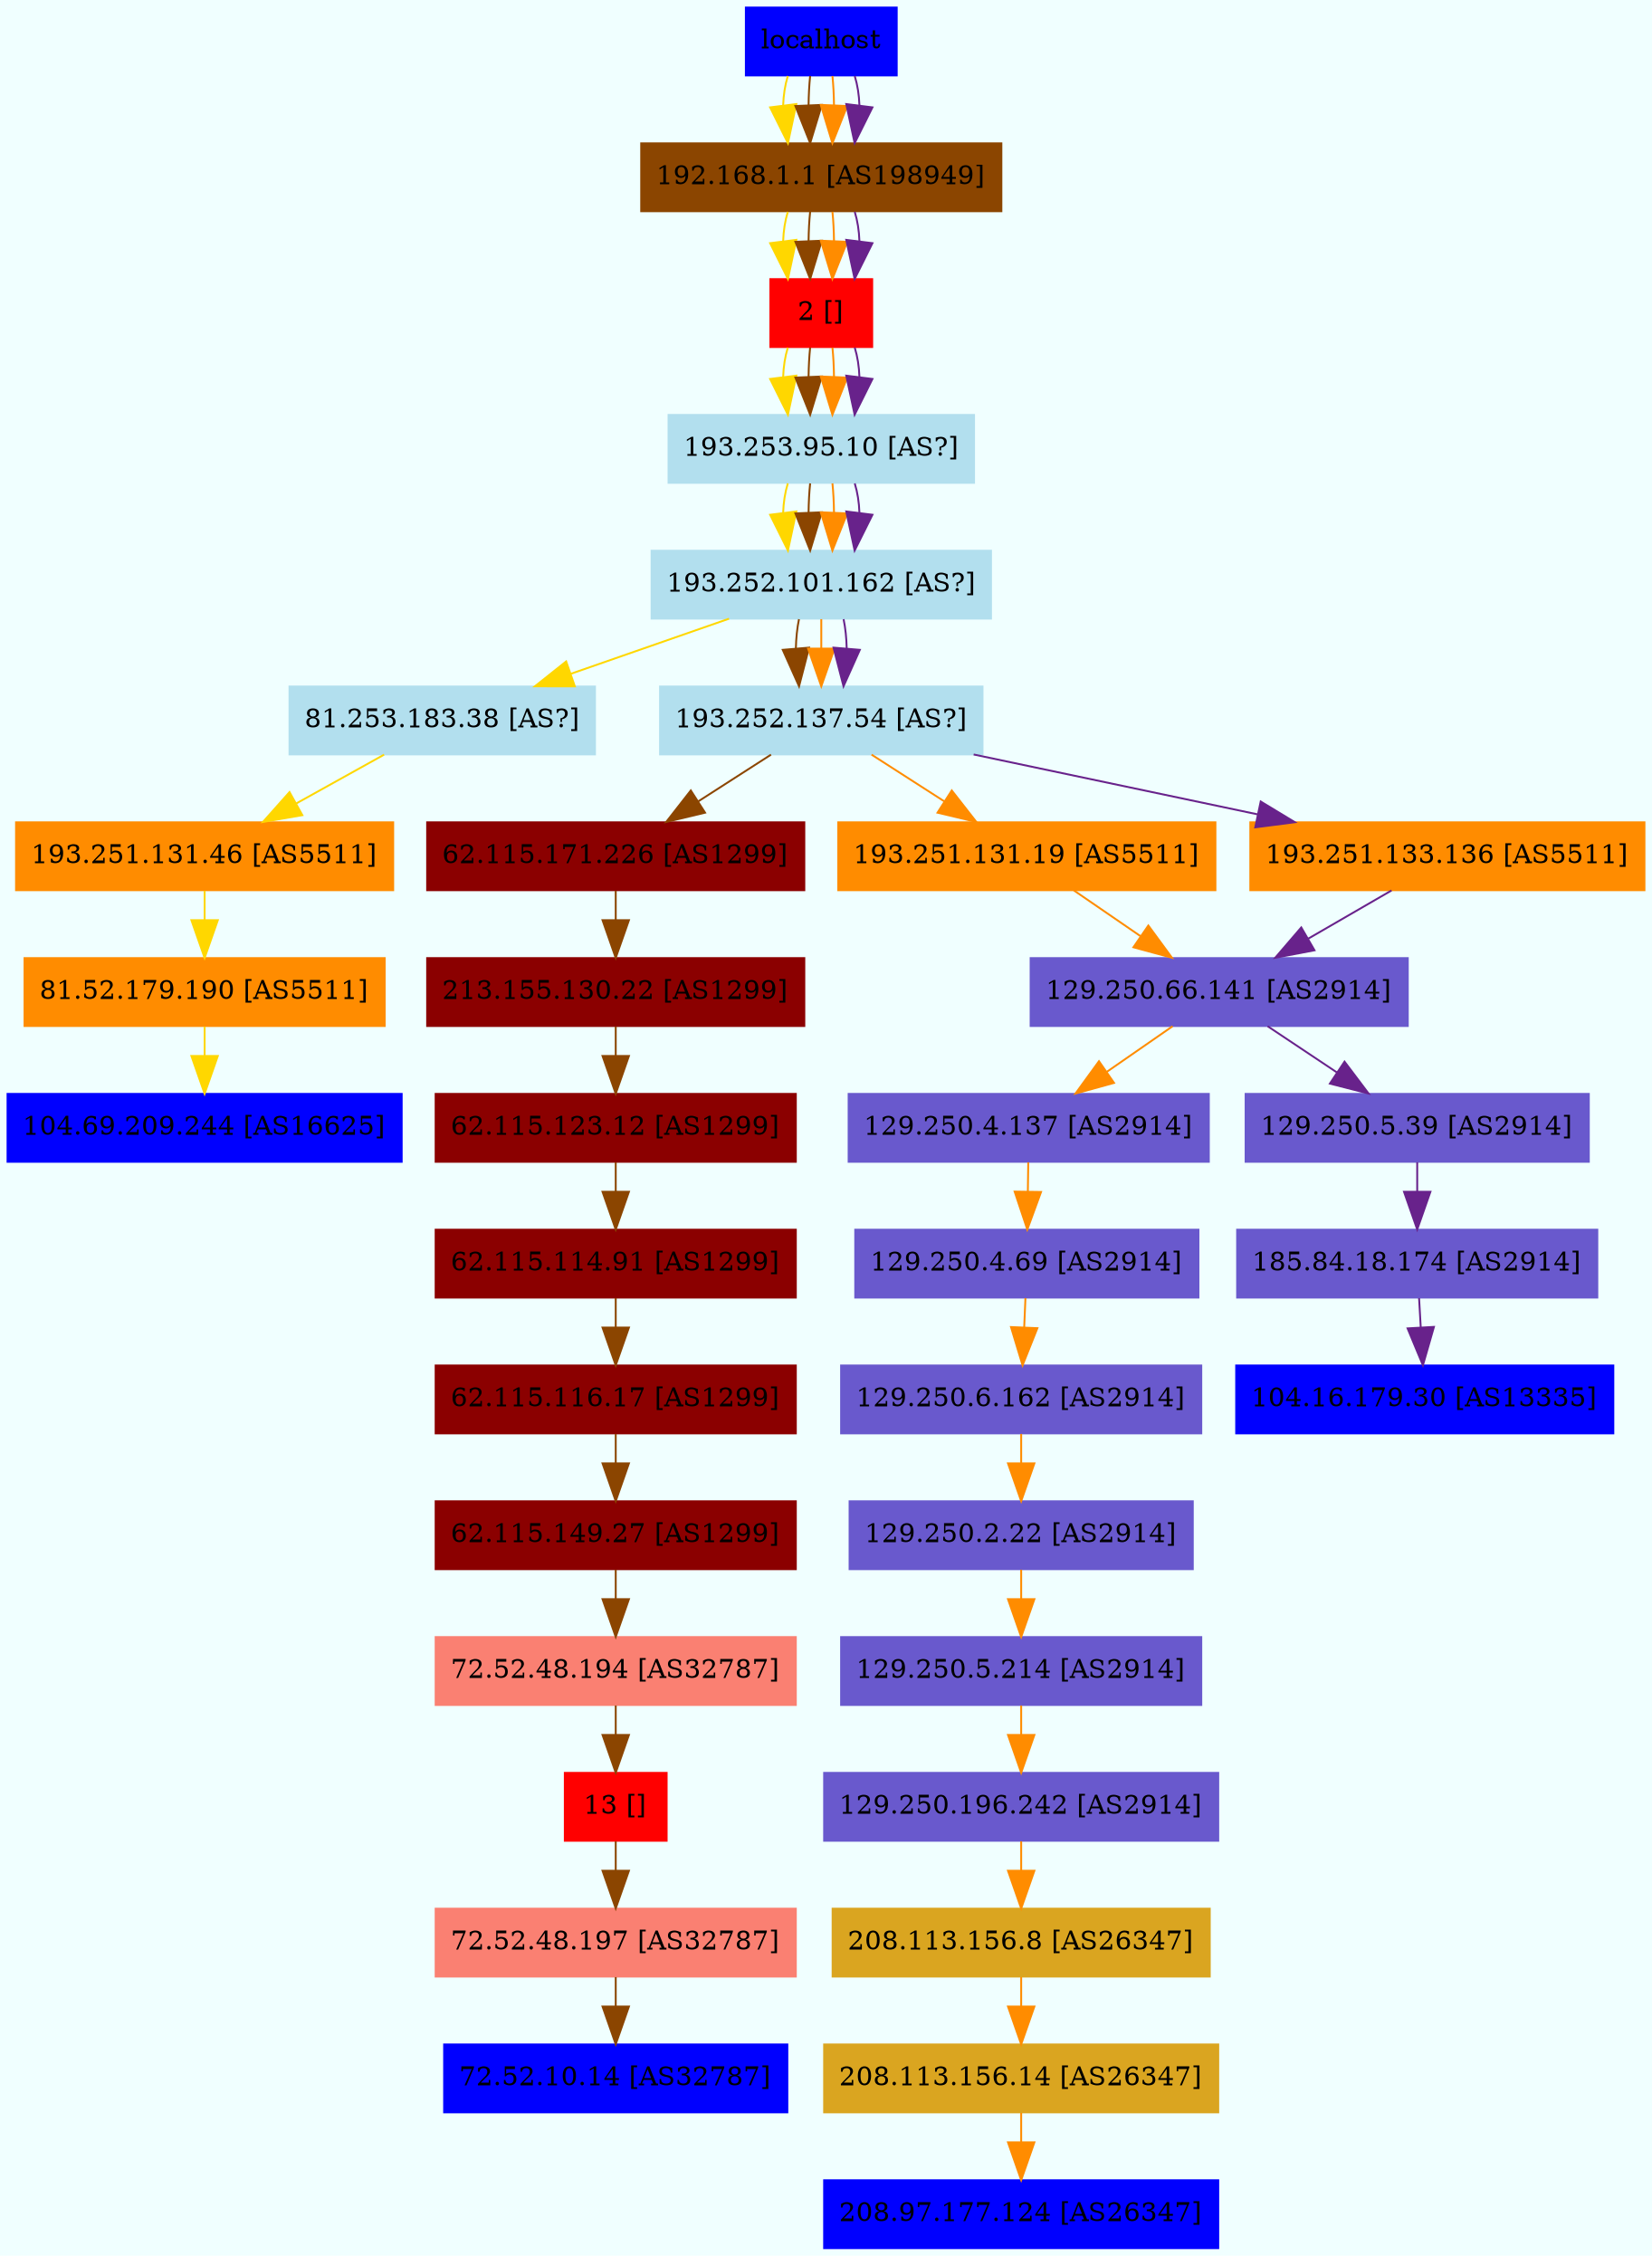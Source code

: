 digraph NetMap{
	bgcolor=azure;
	node [shape=box, color=lightblue2, style=filled];
	edge [arrowsize=2, color=gold];
	localhost [color=blue]
	localhost -> "192.168.1.1 [AS198949]";"192.168.1.1 [AS198949]" [color=darkorange4];
	"192.168.1.1 [AS198949]" -> "2 []";"2 []" [color=red];
	"2 []" -> "193.253.95.10 [AS?]";"193.253.95.10 [AS?]" [color=lightblue2];
	"193.253.95.10 [AS?]" -> "193.252.101.162 [AS?]";"193.252.101.162 [AS?]" [color=lightblue2];
	"193.252.101.162 [AS?]" -> "81.253.183.38 [AS?]";"81.253.183.38 [AS?]" [color=lightblue2];
	"81.253.183.38 [AS?]" -> "193.251.131.46 [AS5511]";"193.251.131.46 [AS5511]" [color=darkorange];
	"193.251.131.46 [AS5511]" -> "81.52.179.190 [AS5511]";"81.52.179.190 [AS5511]" [color=darkorange];
	"81.52.179.190 [AS5511]" -> "104.69.209.244 [AS16625]";"104.69.209.244 [AS16625]" [color=blueviolet];
	"104.69.209.244 [AS16625]" [color=blue];
	edge [arrowsize=2, color=darkorange4];
	localhost -> "192.168.1.1 [AS198949]";"192.168.1.1 [AS198949]" [color=darkorange4];
	"192.168.1.1 [AS198949]" -> "2 []";"2 []" [color=red];
	"2 []" -> "193.253.95.10 [AS?]";"193.253.95.10 [AS?]" [color=lightblue2];
	"193.253.95.10 [AS?]" -> "193.252.101.162 [AS?]";"193.252.101.162 [AS?]" [color=lightblue2];
	"193.252.101.162 [AS?]" -> "193.252.137.54 [AS?]";"193.252.137.54 [AS?]" [color=lightblue2];
	"193.252.137.54 [AS?]" -> "62.115.171.226 [AS1299]";"62.115.171.226 [AS1299]" [color=red4];
	"62.115.171.226 [AS1299]" -> "213.155.130.22 [AS1299]";"213.155.130.22 [AS1299]" [color=red4];
	"213.155.130.22 [AS1299]" -> "62.115.123.12 [AS1299]";"62.115.123.12 [AS1299]" [color=red4];
	"62.115.123.12 [AS1299]" -> "62.115.114.91 [AS1299]";"62.115.114.91 [AS1299]" [color=red4];
	"62.115.114.91 [AS1299]" -> "62.115.116.17 [AS1299]";"62.115.116.17 [AS1299]" [color=red4];
	"62.115.116.17 [AS1299]" -> "62.115.149.27 [AS1299]";"62.115.149.27 [AS1299]" [color=red4];
	"62.115.149.27 [AS1299]" -> "72.52.48.194 [AS32787]";"72.52.48.194 [AS32787]" [color=salmon];
	"72.52.48.194 [AS32787]" -> "13 []";"13 []" [color=red];
	"13 []" -> "72.52.48.197 [AS32787]";"72.52.48.197 [AS32787]" [color=salmon];
	"72.52.48.197 [AS32787]" -> "72.52.10.14 [AS32787]";"72.52.10.14 [AS32787]" [color=salmon];
	"72.52.10.14 [AS32787]" [color=blue];
	edge [arrowsize=2, color=darkorange];
	localhost -> "192.168.1.1 [AS198949]";"192.168.1.1 [AS198949]" [color=darkorange4];
	"192.168.1.1 [AS198949]" -> "2 []";"2 []" [color=red];
	"2 []" -> "193.253.95.10 [AS?]";"193.253.95.10 [AS?]" [color=lightblue2];
	"193.253.95.10 [AS?]" -> "193.252.101.162 [AS?]";"193.252.101.162 [AS?]" [color=lightblue2];
	"193.252.101.162 [AS?]" -> "193.252.137.54 [AS?]";"193.252.137.54 [AS?]" [color=lightblue2];
	"193.252.137.54 [AS?]" -> "193.251.131.19 [AS5511]";"193.251.131.19 [AS5511]" [color=darkorange];
	"193.251.131.19 [AS5511]" -> "129.250.66.141 [AS2914]";"129.250.66.141 [AS2914]" [color=slateblue3];
	"129.250.66.141 [AS2914]" -> "129.250.4.137 [AS2914]";"129.250.4.137 [AS2914]" [color=slateblue3];
	"129.250.4.137 [AS2914]" -> "129.250.4.69 [AS2914]";"129.250.4.69 [AS2914]" [color=slateblue3];
	"129.250.4.69 [AS2914]" -> "129.250.6.162 [AS2914]";"129.250.6.162 [AS2914]" [color=slateblue3];
	"129.250.6.162 [AS2914]" -> "129.250.2.22 [AS2914]";"129.250.2.22 [AS2914]" [color=slateblue3];
	"129.250.2.22 [AS2914]" -> "129.250.5.214 [AS2914]";"129.250.5.214 [AS2914]" [color=slateblue3];
	"129.250.5.214 [AS2914]" -> "129.250.196.242 [AS2914]";"129.250.196.242 [AS2914]" [color=slateblue3];
	"129.250.196.242 [AS2914]" -> "208.113.156.8 [AS26347]";"208.113.156.8 [AS26347]" [color=goldenrod];
	"208.113.156.8 [AS26347]" -> "208.113.156.14 [AS26347]";"208.113.156.14 [AS26347]" [color=goldenrod];
	"208.113.156.14 [AS26347]" -> "208.97.177.124 [AS26347]";"208.97.177.124 [AS26347]" [color=goldenrod];
	"208.97.177.124 [AS26347]" [color=blue];
	edge [arrowsize=2, color=darkorchid4];
	localhost -> "192.168.1.1 [AS198949]";"192.168.1.1 [AS198949]" [color=darkorange4];
	"192.168.1.1 [AS198949]" -> "2 []";"2 []" [color=red];
	"2 []" -> "193.253.95.10 [AS?]";"193.253.95.10 [AS?]" [color=lightblue2];
	"193.253.95.10 [AS?]" -> "193.252.101.162 [AS?]";"193.252.101.162 [AS?]" [color=lightblue2];
	"193.252.101.162 [AS?]" -> "193.252.137.54 [AS?]";"193.252.137.54 [AS?]" [color=lightblue2];
	"193.252.137.54 [AS?]" -> "193.251.133.136 [AS5511]";"193.251.133.136 [AS5511]" [color=darkorange];
	"193.251.133.136 [AS5511]" -> "129.250.66.141 [AS2914]";"129.250.66.141 [AS2914]" [color=slateblue3];
	"129.250.66.141 [AS2914]" -> "129.250.5.39 [AS2914]";"129.250.5.39 [AS2914]" [color=slateblue3];
	"129.250.5.39 [AS2914]" -> "185.84.18.174 [AS2914]";"185.84.18.174 [AS2914]" [color=slateblue3];
	"185.84.18.174 [AS2914]" -> "104.16.179.30 [AS13335]";"104.16.179.30 [AS13335]" [color=firebrick];
	"104.16.179.30 [AS13335]" [color=blue];
}
